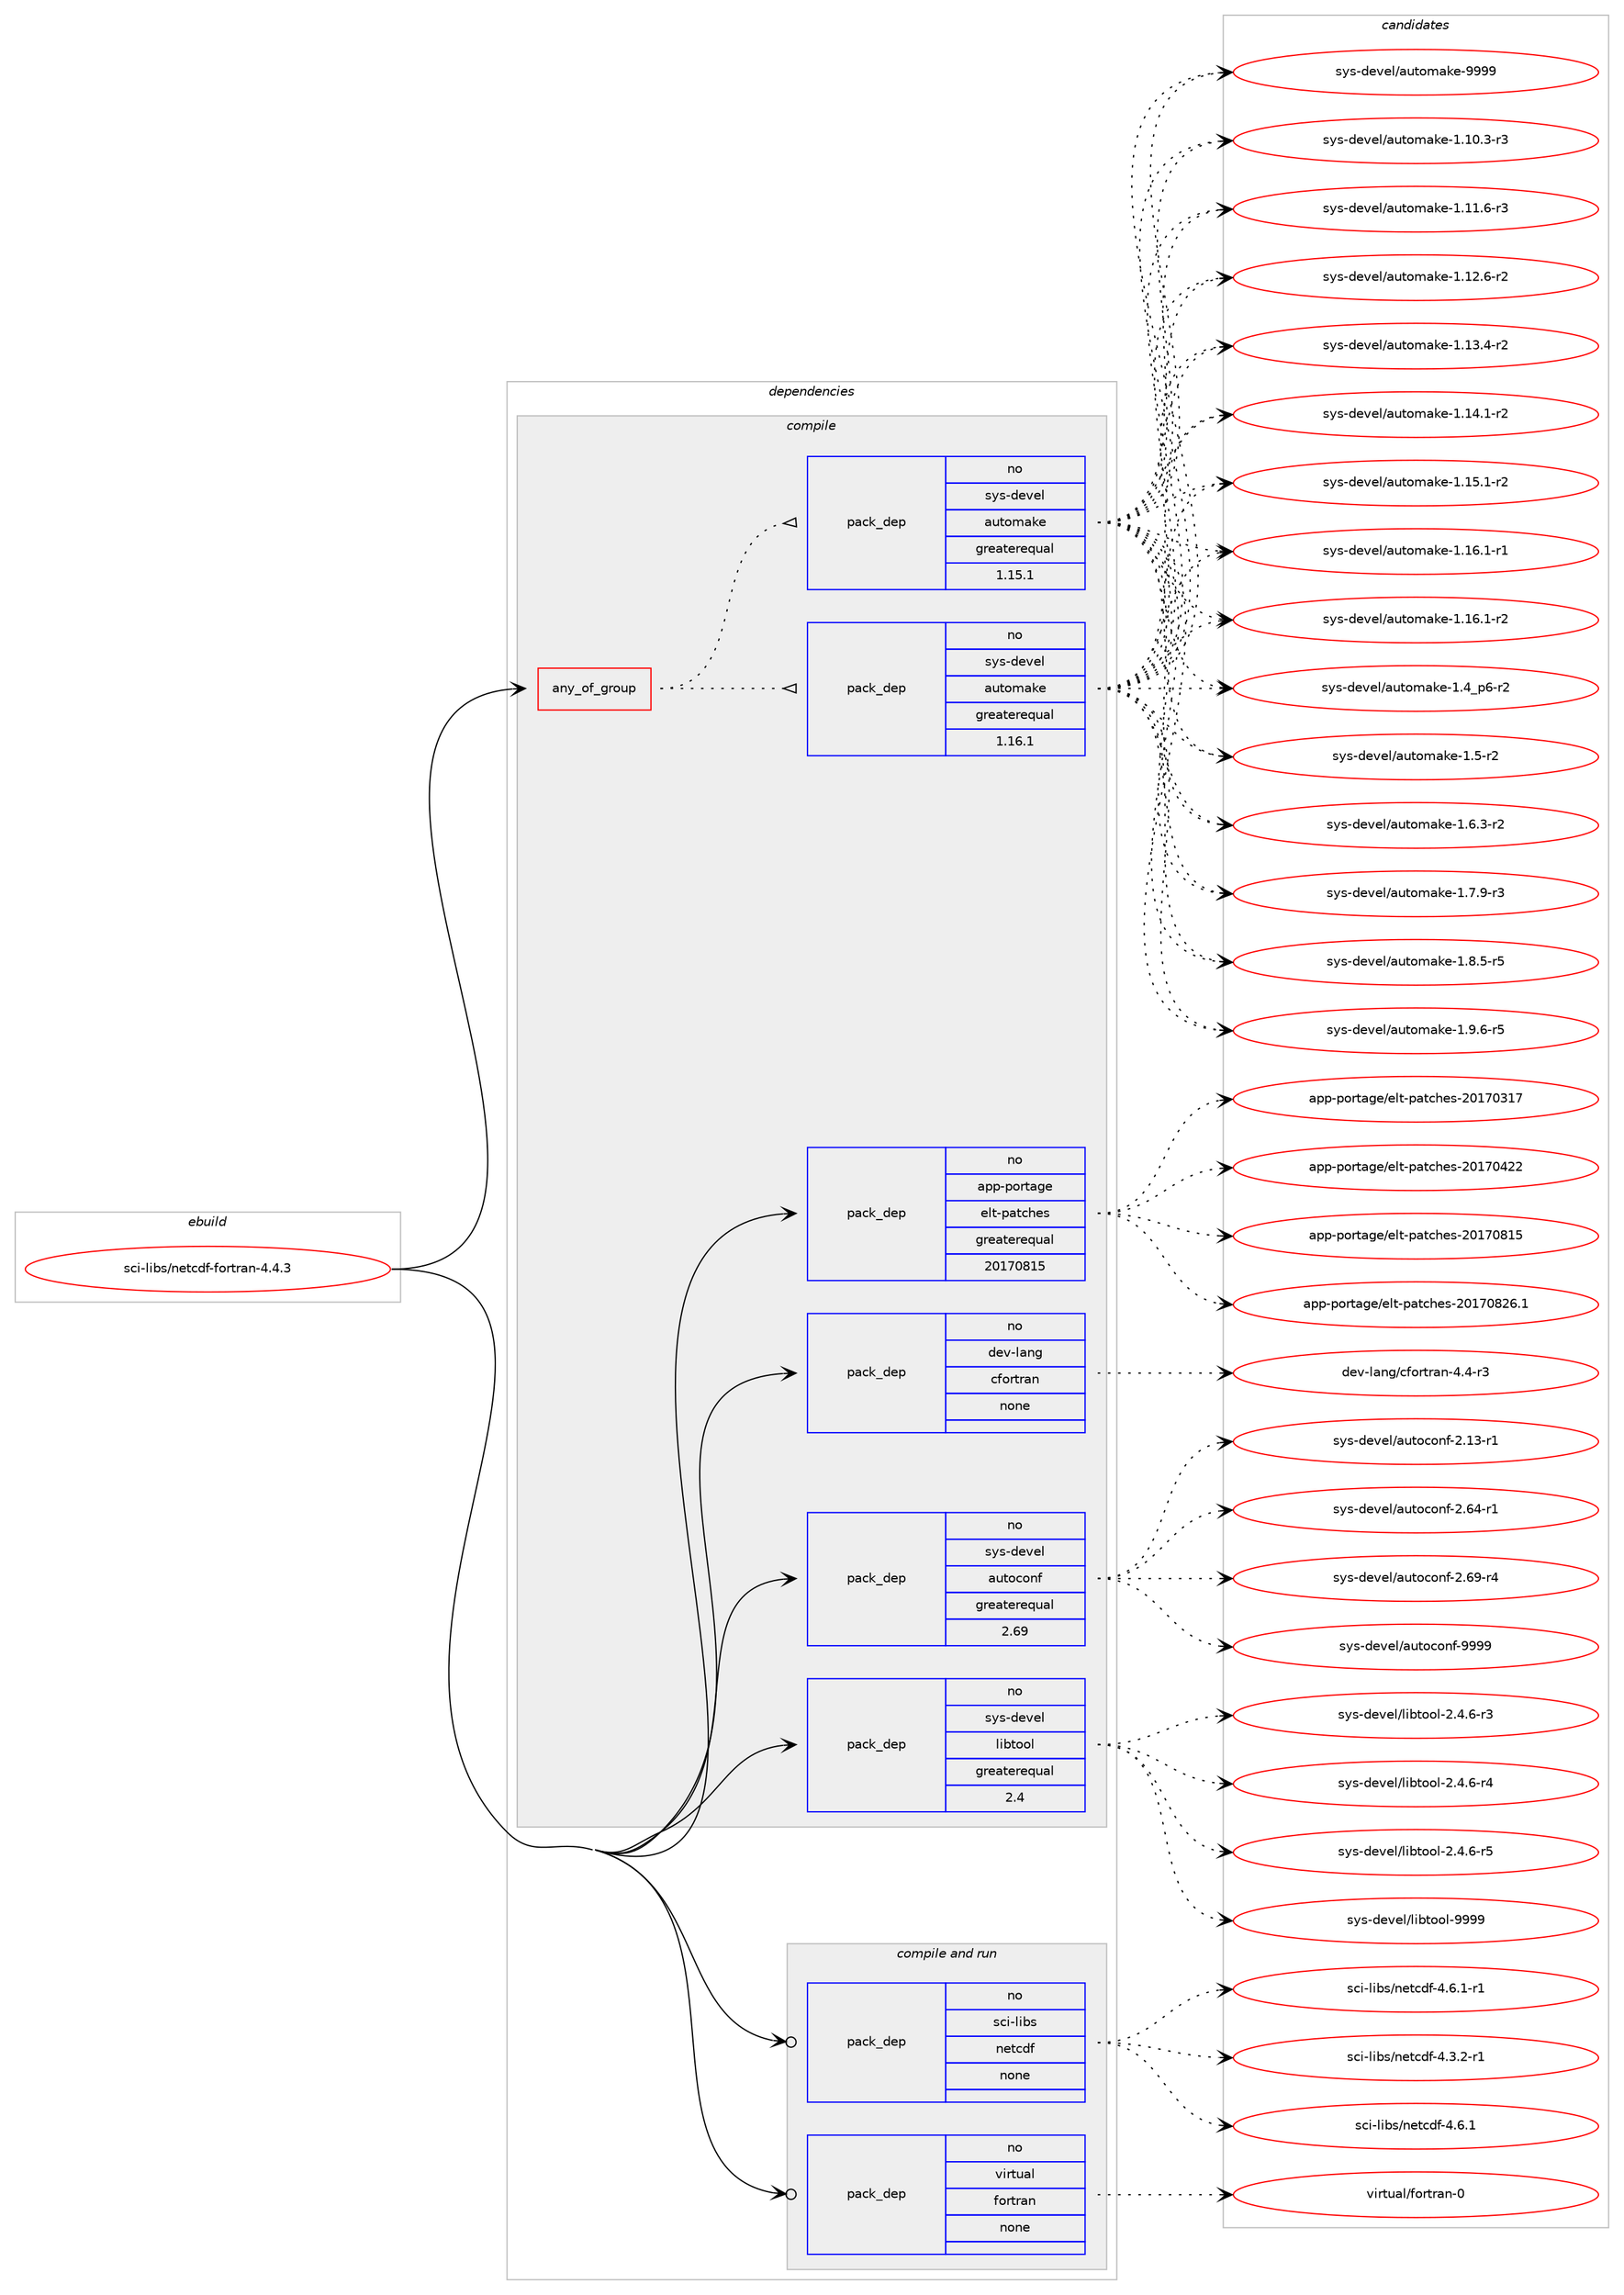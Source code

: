 digraph prolog {

# *************
# Graph options
# *************

newrank=true;
concentrate=true;
compound=true;
graph [rankdir=LR,fontname=Helvetica,fontsize=10,ranksep=1.5];#, ranksep=2.5, nodesep=0.2];
edge  [arrowhead=vee];
node  [fontname=Helvetica,fontsize=10];

# **********
# The ebuild
# **********

subgraph cluster_leftcol {
color=gray;
rank=same;
label=<<i>ebuild</i>>;
id [label="sci-libs/netcdf-fortran-4.4.3", color=red, width=4, href="../sci-libs/netcdf-fortran-4.4.3.svg"];
}

# ****************
# The dependencies
# ****************

subgraph cluster_midcol {
color=gray;
label=<<i>dependencies</i>>;
subgraph cluster_compile {
fillcolor="#eeeeee";
style=filled;
label=<<i>compile</i>>;
subgraph any14674 {
dependency858745 [label=<<TABLE BORDER="0" CELLBORDER="1" CELLSPACING="0" CELLPADDING="4"><TR><TD CELLPADDING="10">any_of_group</TD></TR></TABLE>>, shape=none, color=red];subgraph pack635037 {
dependency858746 [label=<<TABLE BORDER="0" CELLBORDER="1" CELLSPACING="0" CELLPADDING="4" WIDTH="220"><TR><TD ROWSPAN="6" CELLPADDING="30">pack_dep</TD></TR><TR><TD WIDTH="110">no</TD></TR><TR><TD>sys-devel</TD></TR><TR><TD>automake</TD></TR><TR><TD>greaterequal</TD></TR><TR><TD>1.16.1</TD></TR></TABLE>>, shape=none, color=blue];
}
dependency858745:e -> dependency858746:w [weight=20,style="dotted",arrowhead="oinv"];
subgraph pack635038 {
dependency858747 [label=<<TABLE BORDER="0" CELLBORDER="1" CELLSPACING="0" CELLPADDING="4" WIDTH="220"><TR><TD ROWSPAN="6" CELLPADDING="30">pack_dep</TD></TR><TR><TD WIDTH="110">no</TD></TR><TR><TD>sys-devel</TD></TR><TR><TD>automake</TD></TR><TR><TD>greaterequal</TD></TR><TR><TD>1.15.1</TD></TR></TABLE>>, shape=none, color=blue];
}
dependency858745:e -> dependency858747:w [weight=20,style="dotted",arrowhead="oinv"];
}
id:e -> dependency858745:w [weight=20,style="solid",arrowhead="vee"];
subgraph pack635039 {
dependency858748 [label=<<TABLE BORDER="0" CELLBORDER="1" CELLSPACING="0" CELLPADDING="4" WIDTH="220"><TR><TD ROWSPAN="6" CELLPADDING="30">pack_dep</TD></TR><TR><TD WIDTH="110">no</TD></TR><TR><TD>app-portage</TD></TR><TR><TD>elt-patches</TD></TR><TR><TD>greaterequal</TD></TR><TR><TD>20170815</TD></TR></TABLE>>, shape=none, color=blue];
}
id:e -> dependency858748:w [weight=20,style="solid",arrowhead="vee"];
subgraph pack635040 {
dependency858749 [label=<<TABLE BORDER="0" CELLBORDER="1" CELLSPACING="0" CELLPADDING="4" WIDTH="220"><TR><TD ROWSPAN="6" CELLPADDING="30">pack_dep</TD></TR><TR><TD WIDTH="110">no</TD></TR><TR><TD>dev-lang</TD></TR><TR><TD>cfortran</TD></TR><TR><TD>none</TD></TR><TR><TD></TD></TR></TABLE>>, shape=none, color=blue];
}
id:e -> dependency858749:w [weight=20,style="solid",arrowhead="vee"];
subgraph pack635041 {
dependency858750 [label=<<TABLE BORDER="0" CELLBORDER="1" CELLSPACING="0" CELLPADDING="4" WIDTH="220"><TR><TD ROWSPAN="6" CELLPADDING="30">pack_dep</TD></TR><TR><TD WIDTH="110">no</TD></TR><TR><TD>sys-devel</TD></TR><TR><TD>autoconf</TD></TR><TR><TD>greaterequal</TD></TR><TR><TD>2.69</TD></TR></TABLE>>, shape=none, color=blue];
}
id:e -> dependency858750:w [weight=20,style="solid",arrowhead="vee"];
subgraph pack635042 {
dependency858751 [label=<<TABLE BORDER="0" CELLBORDER="1" CELLSPACING="0" CELLPADDING="4" WIDTH="220"><TR><TD ROWSPAN="6" CELLPADDING="30">pack_dep</TD></TR><TR><TD WIDTH="110">no</TD></TR><TR><TD>sys-devel</TD></TR><TR><TD>libtool</TD></TR><TR><TD>greaterequal</TD></TR><TR><TD>2.4</TD></TR></TABLE>>, shape=none, color=blue];
}
id:e -> dependency858751:w [weight=20,style="solid",arrowhead="vee"];
}
subgraph cluster_compileandrun {
fillcolor="#eeeeee";
style=filled;
label=<<i>compile and run</i>>;
subgraph pack635043 {
dependency858752 [label=<<TABLE BORDER="0" CELLBORDER="1" CELLSPACING="0" CELLPADDING="4" WIDTH="220"><TR><TD ROWSPAN="6" CELLPADDING="30">pack_dep</TD></TR><TR><TD WIDTH="110">no</TD></TR><TR><TD>sci-libs</TD></TR><TR><TD>netcdf</TD></TR><TR><TD>none</TD></TR><TR><TD></TD></TR></TABLE>>, shape=none, color=blue];
}
id:e -> dependency858752:w [weight=20,style="solid",arrowhead="odotvee"];
subgraph pack635044 {
dependency858753 [label=<<TABLE BORDER="0" CELLBORDER="1" CELLSPACING="0" CELLPADDING="4" WIDTH="220"><TR><TD ROWSPAN="6" CELLPADDING="30">pack_dep</TD></TR><TR><TD WIDTH="110">no</TD></TR><TR><TD>virtual</TD></TR><TR><TD>fortran</TD></TR><TR><TD>none</TD></TR><TR><TD></TD></TR></TABLE>>, shape=none, color=blue];
}
id:e -> dependency858753:w [weight=20,style="solid",arrowhead="odotvee"];
}
subgraph cluster_run {
fillcolor="#eeeeee";
style=filled;
label=<<i>run</i>>;
}
}

# **************
# The candidates
# **************

subgraph cluster_choices {
rank=same;
color=gray;
label=<<i>candidates</i>>;

subgraph choice635037 {
color=black;
nodesep=1;
choice11512111545100101118101108479711711611110997107101454946494846514511451 [label="sys-devel/automake-1.10.3-r3", color=red, width=4,href="../sys-devel/automake-1.10.3-r3.svg"];
choice11512111545100101118101108479711711611110997107101454946494946544511451 [label="sys-devel/automake-1.11.6-r3", color=red, width=4,href="../sys-devel/automake-1.11.6-r3.svg"];
choice11512111545100101118101108479711711611110997107101454946495046544511450 [label="sys-devel/automake-1.12.6-r2", color=red, width=4,href="../sys-devel/automake-1.12.6-r2.svg"];
choice11512111545100101118101108479711711611110997107101454946495146524511450 [label="sys-devel/automake-1.13.4-r2", color=red, width=4,href="../sys-devel/automake-1.13.4-r2.svg"];
choice11512111545100101118101108479711711611110997107101454946495246494511450 [label="sys-devel/automake-1.14.1-r2", color=red, width=4,href="../sys-devel/automake-1.14.1-r2.svg"];
choice11512111545100101118101108479711711611110997107101454946495346494511450 [label="sys-devel/automake-1.15.1-r2", color=red, width=4,href="../sys-devel/automake-1.15.1-r2.svg"];
choice11512111545100101118101108479711711611110997107101454946495446494511449 [label="sys-devel/automake-1.16.1-r1", color=red, width=4,href="../sys-devel/automake-1.16.1-r1.svg"];
choice11512111545100101118101108479711711611110997107101454946495446494511450 [label="sys-devel/automake-1.16.1-r2", color=red, width=4,href="../sys-devel/automake-1.16.1-r2.svg"];
choice115121115451001011181011084797117116111109971071014549465295112544511450 [label="sys-devel/automake-1.4_p6-r2", color=red, width=4,href="../sys-devel/automake-1.4_p6-r2.svg"];
choice11512111545100101118101108479711711611110997107101454946534511450 [label="sys-devel/automake-1.5-r2", color=red, width=4,href="../sys-devel/automake-1.5-r2.svg"];
choice115121115451001011181011084797117116111109971071014549465446514511450 [label="sys-devel/automake-1.6.3-r2", color=red, width=4,href="../sys-devel/automake-1.6.3-r2.svg"];
choice115121115451001011181011084797117116111109971071014549465546574511451 [label="sys-devel/automake-1.7.9-r3", color=red, width=4,href="../sys-devel/automake-1.7.9-r3.svg"];
choice115121115451001011181011084797117116111109971071014549465646534511453 [label="sys-devel/automake-1.8.5-r5", color=red, width=4,href="../sys-devel/automake-1.8.5-r5.svg"];
choice115121115451001011181011084797117116111109971071014549465746544511453 [label="sys-devel/automake-1.9.6-r5", color=red, width=4,href="../sys-devel/automake-1.9.6-r5.svg"];
choice115121115451001011181011084797117116111109971071014557575757 [label="sys-devel/automake-9999", color=red, width=4,href="../sys-devel/automake-9999.svg"];
dependency858746:e -> choice11512111545100101118101108479711711611110997107101454946494846514511451:w [style=dotted,weight="100"];
dependency858746:e -> choice11512111545100101118101108479711711611110997107101454946494946544511451:w [style=dotted,weight="100"];
dependency858746:e -> choice11512111545100101118101108479711711611110997107101454946495046544511450:w [style=dotted,weight="100"];
dependency858746:e -> choice11512111545100101118101108479711711611110997107101454946495146524511450:w [style=dotted,weight="100"];
dependency858746:e -> choice11512111545100101118101108479711711611110997107101454946495246494511450:w [style=dotted,weight="100"];
dependency858746:e -> choice11512111545100101118101108479711711611110997107101454946495346494511450:w [style=dotted,weight="100"];
dependency858746:e -> choice11512111545100101118101108479711711611110997107101454946495446494511449:w [style=dotted,weight="100"];
dependency858746:e -> choice11512111545100101118101108479711711611110997107101454946495446494511450:w [style=dotted,weight="100"];
dependency858746:e -> choice115121115451001011181011084797117116111109971071014549465295112544511450:w [style=dotted,weight="100"];
dependency858746:e -> choice11512111545100101118101108479711711611110997107101454946534511450:w [style=dotted,weight="100"];
dependency858746:e -> choice115121115451001011181011084797117116111109971071014549465446514511450:w [style=dotted,weight="100"];
dependency858746:e -> choice115121115451001011181011084797117116111109971071014549465546574511451:w [style=dotted,weight="100"];
dependency858746:e -> choice115121115451001011181011084797117116111109971071014549465646534511453:w [style=dotted,weight="100"];
dependency858746:e -> choice115121115451001011181011084797117116111109971071014549465746544511453:w [style=dotted,weight="100"];
dependency858746:e -> choice115121115451001011181011084797117116111109971071014557575757:w [style=dotted,weight="100"];
}
subgraph choice635038 {
color=black;
nodesep=1;
choice11512111545100101118101108479711711611110997107101454946494846514511451 [label="sys-devel/automake-1.10.3-r3", color=red, width=4,href="../sys-devel/automake-1.10.3-r3.svg"];
choice11512111545100101118101108479711711611110997107101454946494946544511451 [label="sys-devel/automake-1.11.6-r3", color=red, width=4,href="../sys-devel/automake-1.11.6-r3.svg"];
choice11512111545100101118101108479711711611110997107101454946495046544511450 [label="sys-devel/automake-1.12.6-r2", color=red, width=4,href="../sys-devel/automake-1.12.6-r2.svg"];
choice11512111545100101118101108479711711611110997107101454946495146524511450 [label="sys-devel/automake-1.13.4-r2", color=red, width=4,href="../sys-devel/automake-1.13.4-r2.svg"];
choice11512111545100101118101108479711711611110997107101454946495246494511450 [label="sys-devel/automake-1.14.1-r2", color=red, width=4,href="../sys-devel/automake-1.14.1-r2.svg"];
choice11512111545100101118101108479711711611110997107101454946495346494511450 [label="sys-devel/automake-1.15.1-r2", color=red, width=4,href="../sys-devel/automake-1.15.1-r2.svg"];
choice11512111545100101118101108479711711611110997107101454946495446494511449 [label="sys-devel/automake-1.16.1-r1", color=red, width=4,href="../sys-devel/automake-1.16.1-r1.svg"];
choice11512111545100101118101108479711711611110997107101454946495446494511450 [label="sys-devel/automake-1.16.1-r2", color=red, width=4,href="../sys-devel/automake-1.16.1-r2.svg"];
choice115121115451001011181011084797117116111109971071014549465295112544511450 [label="sys-devel/automake-1.4_p6-r2", color=red, width=4,href="../sys-devel/automake-1.4_p6-r2.svg"];
choice11512111545100101118101108479711711611110997107101454946534511450 [label="sys-devel/automake-1.5-r2", color=red, width=4,href="../sys-devel/automake-1.5-r2.svg"];
choice115121115451001011181011084797117116111109971071014549465446514511450 [label="sys-devel/automake-1.6.3-r2", color=red, width=4,href="../sys-devel/automake-1.6.3-r2.svg"];
choice115121115451001011181011084797117116111109971071014549465546574511451 [label="sys-devel/automake-1.7.9-r3", color=red, width=4,href="../sys-devel/automake-1.7.9-r3.svg"];
choice115121115451001011181011084797117116111109971071014549465646534511453 [label="sys-devel/automake-1.8.5-r5", color=red, width=4,href="../sys-devel/automake-1.8.5-r5.svg"];
choice115121115451001011181011084797117116111109971071014549465746544511453 [label="sys-devel/automake-1.9.6-r5", color=red, width=4,href="../sys-devel/automake-1.9.6-r5.svg"];
choice115121115451001011181011084797117116111109971071014557575757 [label="sys-devel/automake-9999", color=red, width=4,href="../sys-devel/automake-9999.svg"];
dependency858747:e -> choice11512111545100101118101108479711711611110997107101454946494846514511451:w [style=dotted,weight="100"];
dependency858747:e -> choice11512111545100101118101108479711711611110997107101454946494946544511451:w [style=dotted,weight="100"];
dependency858747:e -> choice11512111545100101118101108479711711611110997107101454946495046544511450:w [style=dotted,weight="100"];
dependency858747:e -> choice11512111545100101118101108479711711611110997107101454946495146524511450:w [style=dotted,weight="100"];
dependency858747:e -> choice11512111545100101118101108479711711611110997107101454946495246494511450:w [style=dotted,weight="100"];
dependency858747:e -> choice11512111545100101118101108479711711611110997107101454946495346494511450:w [style=dotted,weight="100"];
dependency858747:e -> choice11512111545100101118101108479711711611110997107101454946495446494511449:w [style=dotted,weight="100"];
dependency858747:e -> choice11512111545100101118101108479711711611110997107101454946495446494511450:w [style=dotted,weight="100"];
dependency858747:e -> choice115121115451001011181011084797117116111109971071014549465295112544511450:w [style=dotted,weight="100"];
dependency858747:e -> choice11512111545100101118101108479711711611110997107101454946534511450:w [style=dotted,weight="100"];
dependency858747:e -> choice115121115451001011181011084797117116111109971071014549465446514511450:w [style=dotted,weight="100"];
dependency858747:e -> choice115121115451001011181011084797117116111109971071014549465546574511451:w [style=dotted,weight="100"];
dependency858747:e -> choice115121115451001011181011084797117116111109971071014549465646534511453:w [style=dotted,weight="100"];
dependency858747:e -> choice115121115451001011181011084797117116111109971071014549465746544511453:w [style=dotted,weight="100"];
dependency858747:e -> choice115121115451001011181011084797117116111109971071014557575757:w [style=dotted,weight="100"];
}
subgraph choice635039 {
color=black;
nodesep=1;
choice97112112451121111141169710310147101108116451129711699104101115455048495548514955 [label="app-portage/elt-patches-20170317", color=red, width=4,href="../app-portage/elt-patches-20170317.svg"];
choice97112112451121111141169710310147101108116451129711699104101115455048495548525050 [label="app-portage/elt-patches-20170422", color=red, width=4,href="../app-portage/elt-patches-20170422.svg"];
choice97112112451121111141169710310147101108116451129711699104101115455048495548564953 [label="app-portage/elt-patches-20170815", color=red, width=4,href="../app-portage/elt-patches-20170815.svg"];
choice971121124511211111411697103101471011081164511297116991041011154550484955485650544649 [label="app-portage/elt-patches-20170826.1", color=red, width=4,href="../app-portage/elt-patches-20170826.1.svg"];
dependency858748:e -> choice97112112451121111141169710310147101108116451129711699104101115455048495548514955:w [style=dotted,weight="100"];
dependency858748:e -> choice97112112451121111141169710310147101108116451129711699104101115455048495548525050:w [style=dotted,weight="100"];
dependency858748:e -> choice97112112451121111141169710310147101108116451129711699104101115455048495548564953:w [style=dotted,weight="100"];
dependency858748:e -> choice971121124511211111411697103101471011081164511297116991041011154550484955485650544649:w [style=dotted,weight="100"];
}
subgraph choice635040 {
color=black;
nodesep=1;
choice1001011184510897110103479910211111411611497110455246524511451 [label="dev-lang/cfortran-4.4-r3", color=red, width=4,href="../dev-lang/cfortran-4.4-r3.svg"];
dependency858749:e -> choice1001011184510897110103479910211111411611497110455246524511451:w [style=dotted,weight="100"];
}
subgraph choice635041 {
color=black;
nodesep=1;
choice1151211154510010111810110847971171161119911111010245504649514511449 [label="sys-devel/autoconf-2.13-r1", color=red, width=4,href="../sys-devel/autoconf-2.13-r1.svg"];
choice1151211154510010111810110847971171161119911111010245504654524511449 [label="sys-devel/autoconf-2.64-r1", color=red, width=4,href="../sys-devel/autoconf-2.64-r1.svg"];
choice1151211154510010111810110847971171161119911111010245504654574511452 [label="sys-devel/autoconf-2.69-r4", color=red, width=4,href="../sys-devel/autoconf-2.69-r4.svg"];
choice115121115451001011181011084797117116111991111101024557575757 [label="sys-devel/autoconf-9999", color=red, width=4,href="../sys-devel/autoconf-9999.svg"];
dependency858750:e -> choice1151211154510010111810110847971171161119911111010245504649514511449:w [style=dotted,weight="100"];
dependency858750:e -> choice1151211154510010111810110847971171161119911111010245504654524511449:w [style=dotted,weight="100"];
dependency858750:e -> choice1151211154510010111810110847971171161119911111010245504654574511452:w [style=dotted,weight="100"];
dependency858750:e -> choice115121115451001011181011084797117116111991111101024557575757:w [style=dotted,weight="100"];
}
subgraph choice635042 {
color=black;
nodesep=1;
choice1151211154510010111810110847108105981161111111084550465246544511451 [label="sys-devel/libtool-2.4.6-r3", color=red, width=4,href="../sys-devel/libtool-2.4.6-r3.svg"];
choice1151211154510010111810110847108105981161111111084550465246544511452 [label="sys-devel/libtool-2.4.6-r4", color=red, width=4,href="../sys-devel/libtool-2.4.6-r4.svg"];
choice1151211154510010111810110847108105981161111111084550465246544511453 [label="sys-devel/libtool-2.4.6-r5", color=red, width=4,href="../sys-devel/libtool-2.4.6-r5.svg"];
choice1151211154510010111810110847108105981161111111084557575757 [label="sys-devel/libtool-9999", color=red, width=4,href="../sys-devel/libtool-9999.svg"];
dependency858751:e -> choice1151211154510010111810110847108105981161111111084550465246544511451:w [style=dotted,weight="100"];
dependency858751:e -> choice1151211154510010111810110847108105981161111111084550465246544511452:w [style=dotted,weight="100"];
dependency858751:e -> choice1151211154510010111810110847108105981161111111084550465246544511453:w [style=dotted,weight="100"];
dependency858751:e -> choice1151211154510010111810110847108105981161111111084557575757:w [style=dotted,weight="100"];
}
subgraph choice635043 {
color=black;
nodesep=1;
choice11599105451081059811547110101116991001024552465146504511449 [label="sci-libs/netcdf-4.3.2-r1", color=red, width=4,href="../sci-libs/netcdf-4.3.2-r1.svg"];
choice1159910545108105981154711010111699100102455246544649 [label="sci-libs/netcdf-4.6.1", color=red, width=4,href="../sci-libs/netcdf-4.6.1.svg"];
choice11599105451081059811547110101116991001024552465446494511449 [label="sci-libs/netcdf-4.6.1-r1", color=red, width=4,href="../sci-libs/netcdf-4.6.1-r1.svg"];
dependency858752:e -> choice11599105451081059811547110101116991001024552465146504511449:w [style=dotted,weight="100"];
dependency858752:e -> choice1159910545108105981154711010111699100102455246544649:w [style=dotted,weight="100"];
dependency858752:e -> choice11599105451081059811547110101116991001024552465446494511449:w [style=dotted,weight="100"];
}
subgraph choice635044 {
color=black;
nodesep=1;
choice1181051141161179710847102111114116114971104548 [label="virtual/fortran-0", color=red, width=4,href="../virtual/fortran-0.svg"];
dependency858753:e -> choice1181051141161179710847102111114116114971104548:w [style=dotted,weight="100"];
}
}

}
